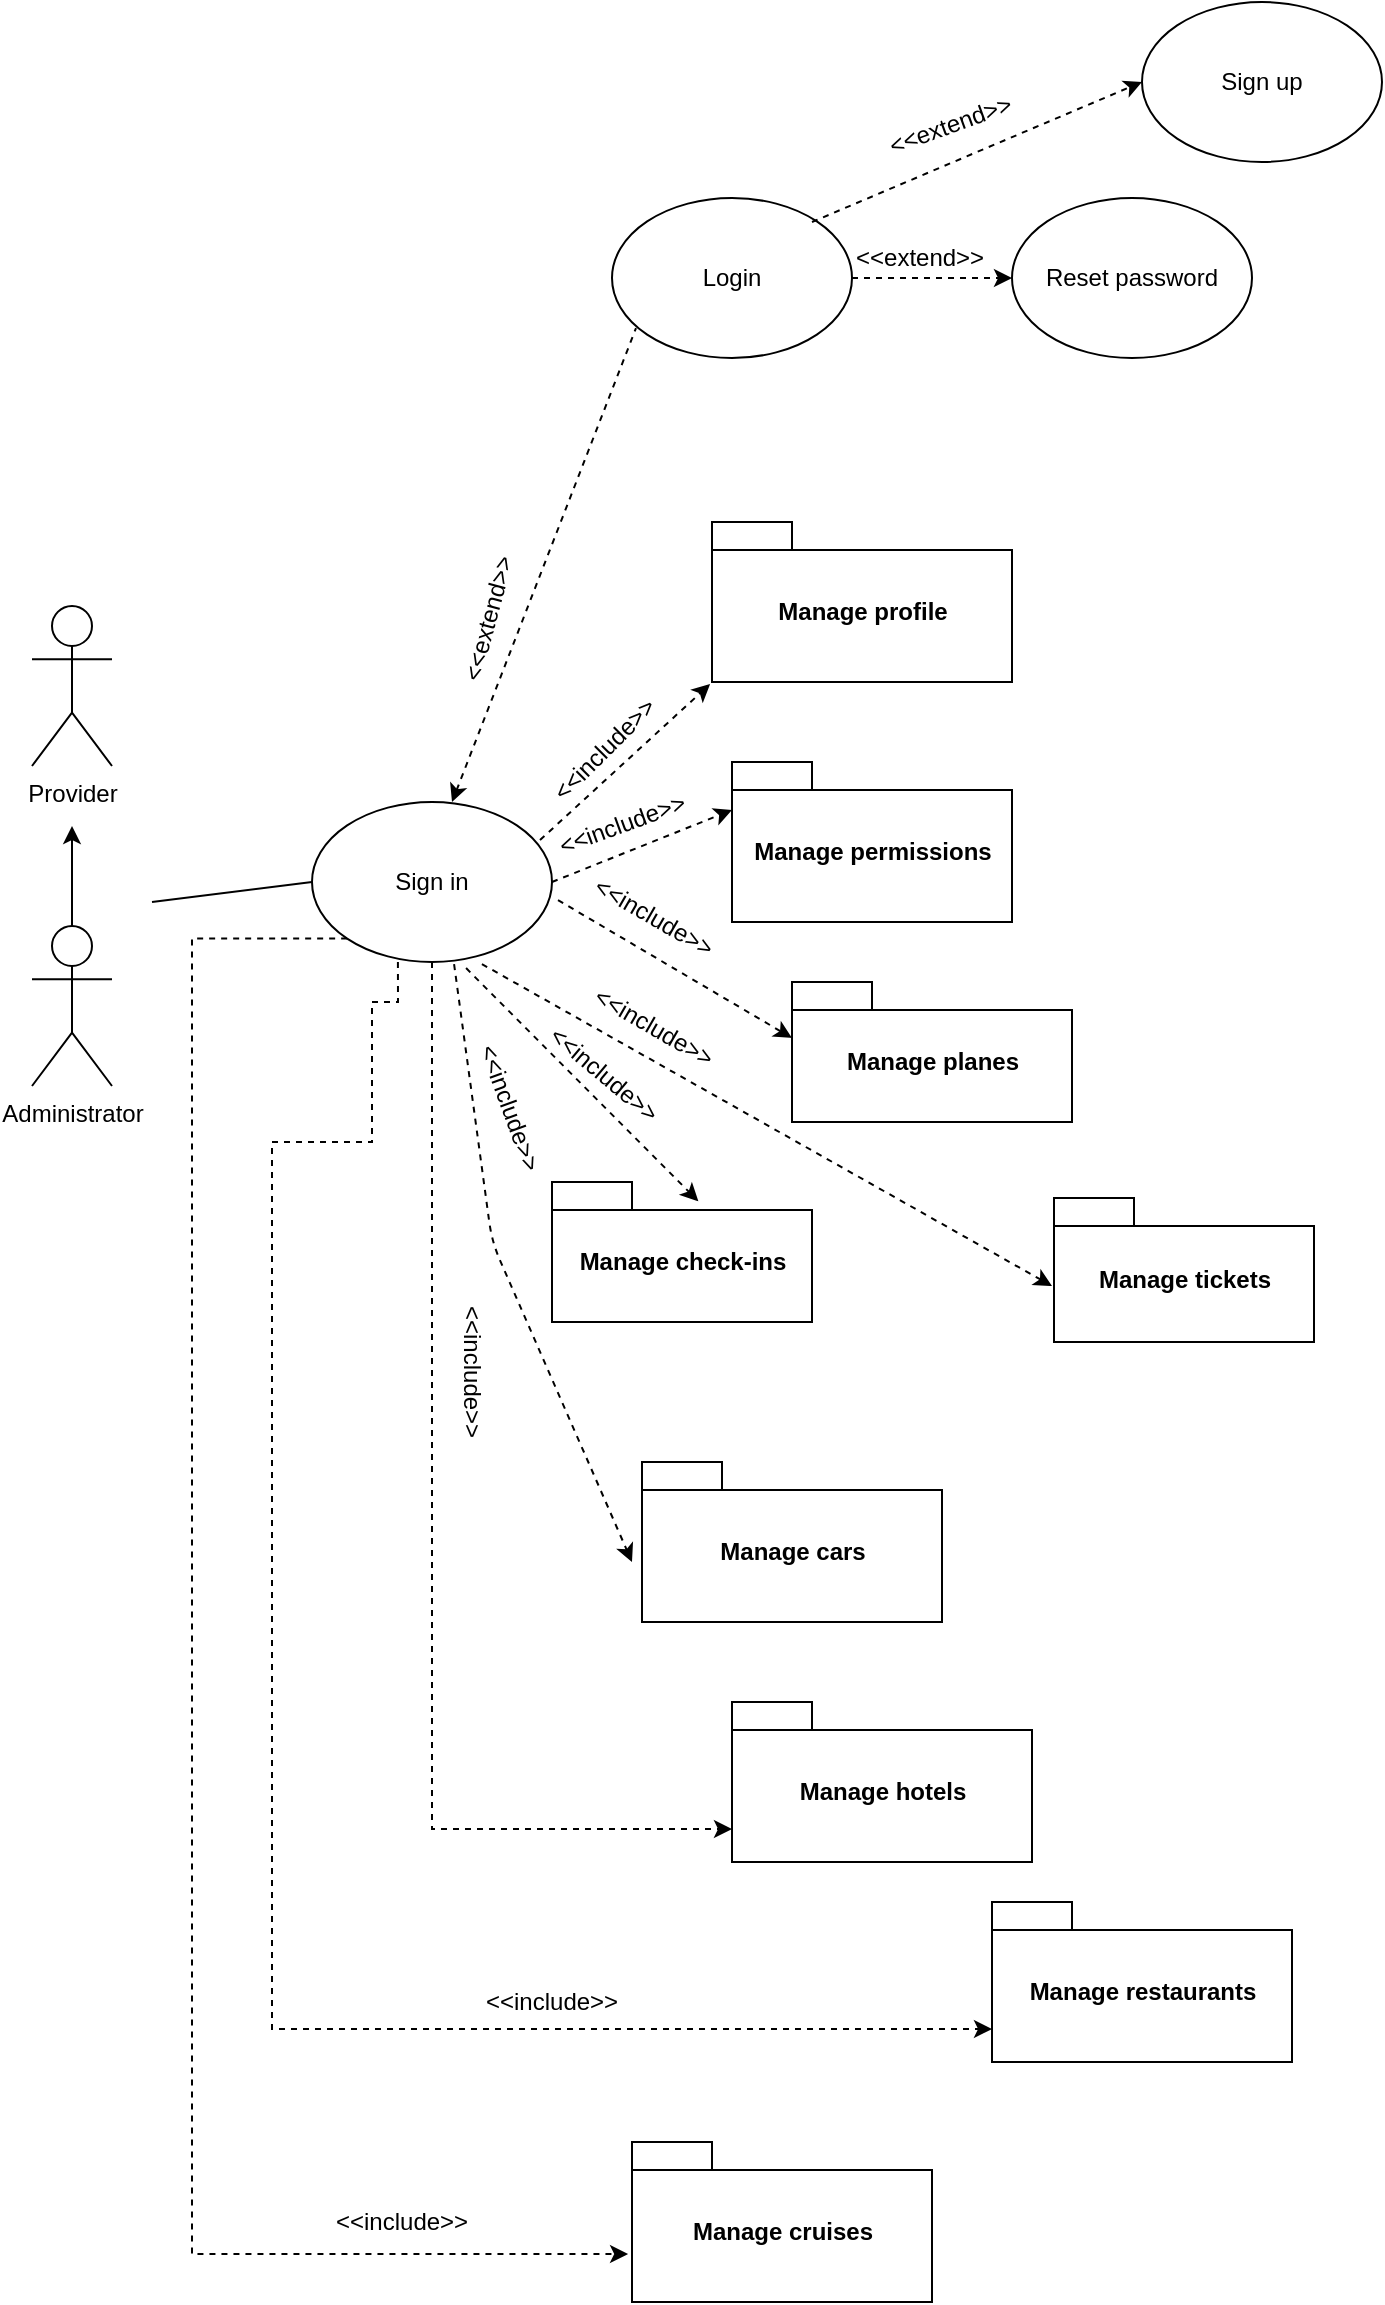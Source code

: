 <mxfile pages="1" version="11.2.4" type="github"><diagram id="G5BfJJ3UBU5xkfkffjsj" name="Use cases"><mxGraphModel dx="828" dy="453" grid="1" gridSize="10" guides="1" tooltips="1" connect="1" arrows="1" fold="1" page="1" pageScale="1" pageWidth="850" pageHeight="1100" math="0" shadow="0"><root><mxCell id="0"/><mxCell id="1" parent="0"/><mxCell id="rUBryGCzpxsMdL4ArZMd-3" value="Provider" style="shape=umlActor;verticalLabelPosition=bottom;labelBackgroundColor=#ffffff;verticalAlign=top;html=1;outlineConnect=0;" parent="1" vertex="1"><mxGeometry x="110" y="322" width="40" height="80" as="geometry"/></mxCell><mxCell id="rUBryGCzpxsMdL4ArZMd-7" value="Administrator" style="shape=umlActor;verticalLabelPosition=bottom;labelBackgroundColor=#ffffff;verticalAlign=top;html=1;outlineConnect=0;" parent="1" vertex="1"><mxGeometry x="110" y="482" width="40" height="80" as="geometry"/></mxCell><mxCell id="rUBryGCzpxsMdL4ArZMd-2" value="" style="endArrow=none;html=1;entryX=0;entryY=0.5;entryDx=0;entryDy=0;" parent="1" target="rUBryGCzpxsMdL4ArZMd-12" edge="1"><mxGeometry width="50" height="50" relative="1" as="geometry"><mxPoint x="170" y="470" as="sourcePoint"/><mxPoint x="240" y="140" as="targetPoint"/></mxGeometry></mxCell><mxCell id="rUBryGCzpxsMdL4ArZMd-10" value="" style="endArrow=classic;html=1;exitX=0.5;exitY=0;exitDx=0;exitDy=0;exitPerimeter=0;" parent="1" source="rUBryGCzpxsMdL4ArZMd-7" edge="1"><mxGeometry width="50" height="50" relative="1" as="geometry"><mxPoint x="128" y="482" as="sourcePoint"/><mxPoint x="130" y="432" as="targetPoint"/></mxGeometry></mxCell><mxCell id="rUBryGCzpxsMdL4ArZMd-119" style="edgeStyle=orthogonalEdgeStyle;rounded=0;orthogonalLoop=1;jettySize=auto;html=1;exitX=0.5;exitY=1;exitDx=0;exitDy=0;entryX=0;entryY=0;entryDx=0;entryDy=63.5;entryPerimeter=0;dashed=1;startArrow=none;startFill=0;endArrow=classic;endFill=1;" parent="1" source="rUBryGCzpxsMdL4ArZMd-12" target="rUBryGCzpxsMdL4ArZMd-118" edge="1"><mxGeometry relative="1" as="geometry"/></mxCell><mxCell id="rUBryGCzpxsMdL4ArZMd-122" style="edgeStyle=orthogonalEdgeStyle;rounded=0;orthogonalLoop=1;jettySize=auto;html=1;exitX=0.358;exitY=1;exitDx=0;exitDy=0;entryX=0;entryY=0;entryDx=0;entryDy=63.5;entryPerimeter=0;dashed=1;startArrow=none;startFill=0;endArrow=classic;endFill=1;exitPerimeter=0;" parent="1" source="rUBryGCzpxsMdL4ArZMd-12" target="rUBryGCzpxsMdL4ArZMd-121" edge="1"><mxGeometry relative="1" as="geometry"><Array as="points"><mxPoint x="293" y="520"/><mxPoint x="280" y="520"/><mxPoint x="280" y="590"/><mxPoint x="230" y="590"/><mxPoint x="230" y="1034"/></Array></mxGeometry></mxCell><mxCell id="rUBryGCzpxsMdL4ArZMd-125" style="edgeStyle=orthogonalEdgeStyle;rounded=0;orthogonalLoop=1;jettySize=auto;html=1;exitX=0;exitY=1;exitDx=0;exitDy=0;entryX=-0.013;entryY=0.7;entryDx=0;entryDy=0;entryPerimeter=0;dashed=1;startArrow=none;startFill=0;endArrow=classic;endFill=1;" parent="1" source="rUBryGCzpxsMdL4ArZMd-12" target="rUBryGCzpxsMdL4ArZMd-124" edge="1"><mxGeometry relative="1" as="geometry"><Array as="points"><mxPoint x="190" y="488"/><mxPoint x="190" y="1146"/></Array></mxGeometry></mxCell><mxCell id="rUBryGCzpxsMdL4ArZMd-12" value="Sign in" style="ellipse;whiteSpace=wrap;html=1;" parent="1" vertex="1"><mxGeometry x="250" y="420" width="120" height="80" as="geometry"/></mxCell><mxCell id="rUBryGCzpxsMdL4ArZMd-31" value="" style="edgeStyle=orthogonalEdgeStyle;rounded=0;orthogonalLoop=1;jettySize=auto;html=1;dashed=1;startArrow=classic;startFill=1;endArrow=none;endFill=0;" parent="1" edge="1"><mxGeometry relative="1" as="geometry"><mxPoint x="560" y="560" as="sourcePoint"/></mxGeometry></mxCell><mxCell id="rUBryGCzpxsMdL4ArZMd-39" value="" style="edgeStyle=orthogonalEdgeStyle;rounded=0;orthogonalLoop=1;jettySize=auto;html=1;dashed=1;startArrow=classic;startFill=1;endArrow=none;endFill=0;" parent="1" edge="1"><mxGeometry relative="1" as="geometry"><mxPoint x="570" y="350" as="sourcePoint"/></mxGeometry></mxCell><mxCell id="rUBryGCzpxsMdL4ArZMd-13" value="" style="endArrow=none;html=1;dashed=1;startArrow=classic;startFill=1;endFill=0;entryX=0.1;entryY=0.813;entryDx=0;entryDy=0;entryPerimeter=0;" parent="1" target="rUBryGCzpxsMdL4ArZMd-15" edge="1"><mxGeometry width="50" height="50" relative="1" as="geometry"><mxPoint x="320" y="420" as="sourcePoint"/><mxPoint x="400" y="170" as="targetPoint"/></mxGeometry></mxCell><mxCell id="rUBryGCzpxsMdL4ArZMd-14" value="&amp;lt;&amp;lt;extend&amp;gt;&amp;gt;" style="text;html=1;resizable=0;points=[];autosize=1;align=left;verticalAlign=top;spacingTop=-4;rotation=-75;" parent="1" vertex="1"><mxGeometry x="300" y="312" width="80" height="20" as="geometry"/></mxCell><mxCell id="f_mZc73S4WkkcnUh4qlW-2" value="" style="edgeStyle=orthogonalEdgeStyle;rounded=0;orthogonalLoop=1;jettySize=auto;html=1;dashed=1;" parent="1" source="rUBryGCzpxsMdL4ArZMd-15" target="f_mZc73S4WkkcnUh4qlW-1" edge="1"><mxGeometry relative="1" as="geometry"/></mxCell><mxCell id="rUBryGCzpxsMdL4ArZMd-15" value="Login" style="ellipse;whiteSpace=wrap;html=1;" parent="1" vertex="1"><mxGeometry x="400" y="118" width="120" height="80" as="geometry"/></mxCell><mxCell id="f_mZc73S4WkkcnUh4qlW-1" value="Reset password" style="ellipse;whiteSpace=wrap;html=1;" parent="1" vertex="1"><mxGeometry x="600" y="118" width="120" height="80" as="geometry"/></mxCell><mxCell id="rUBryGCzpxsMdL4ArZMd-18" value="" style="endArrow=classic;html=1;dashed=1;entryX=-0.008;entryY=0.638;entryDx=0;entryDy=0;entryPerimeter=0;exitX=0.95;exitY=0.238;exitDx=0;exitDy=0;exitPerimeter=0;" parent="1" source="rUBryGCzpxsMdL4ArZMd-12" edge="1"><mxGeometry width="50" height="50" relative="1" as="geometry"><mxPoint x="370" y="430" as="sourcePoint"/><mxPoint x="449.04" y="361.04" as="targetPoint"/></mxGeometry></mxCell><mxCell id="rUBryGCzpxsMdL4ArZMd-19" value="&amp;lt;&amp;lt;include&amp;gt;&amp;gt;" style="text;html=1;resizable=0;points=[];autosize=1;align=left;verticalAlign=top;spacingTop=-4;rotation=-45;" parent="1" vertex="1"><mxGeometry x="360" y="380" width="80" height="20" as="geometry"/></mxCell><mxCell id="rUBryGCzpxsMdL4ArZMd-41" value="" style="endArrow=classic;html=1;dashed=1;entryX=0;entryY=0.3;entryDx=0;entryDy=0;entryPerimeter=0;exitX=1;exitY=0.5;exitDx=0;exitDy=0;" parent="1" source="rUBryGCzpxsMdL4ArZMd-12" target="rUBryGCzpxsMdL4ArZMd-102" edge="1"><mxGeometry width="50" height="50" relative="1" as="geometry"><mxPoint x="360" y="490" as="sourcePoint"/><mxPoint x="437" y="549.04" as="targetPoint"/></mxGeometry></mxCell><mxCell id="rUBryGCzpxsMdL4ArZMd-101" value="Manage profile" style="shape=folder;fontStyle=1;spacingTop=10;tabWidth=40;tabHeight=14;tabPosition=left;html=1;" parent="1" vertex="1"><mxGeometry x="450" y="280" width="150" height="80" as="geometry"/></mxCell><mxCell id="rUBryGCzpxsMdL4ArZMd-102" value="Manage permissions" style="shape=folder;fontStyle=1;spacingTop=10;tabWidth=40;tabHeight=14;tabPosition=left;html=1;" parent="1" vertex="1"><mxGeometry x="460" y="400" width="140" height="80" as="geometry"/></mxCell><mxCell id="rUBryGCzpxsMdL4ArZMd-103" value="Manage planes" style="shape=folder;fontStyle=1;spacingTop=10;tabWidth=40;tabHeight=14;tabPosition=left;html=1;" parent="1" vertex="1"><mxGeometry x="490" y="510" width="140" height="70" as="geometry"/></mxCell><mxCell id="rUBryGCzpxsMdL4ArZMd-106" value="&amp;lt;&amp;lt;include&amp;gt;&amp;gt;" style="text;html=1;resizable=0;points=[];autosize=1;align=left;verticalAlign=top;spacingTop=-4;rotation=-20;" parent="1" vertex="1"><mxGeometry x="370" y="420" width="80" height="20" as="geometry"/></mxCell><mxCell id="rUBryGCzpxsMdL4ArZMd-107" value="" style="endArrow=classic;html=1;dashed=1;entryX=0;entryY=0;entryDx=0;entryDy=28;entryPerimeter=0;exitX=1.025;exitY=0.613;exitDx=0;exitDy=0;exitPerimeter=0;" parent="1" source="rUBryGCzpxsMdL4ArZMd-12" target="rUBryGCzpxsMdL4ArZMd-103" edge="1"><mxGeometry width="50" height="50" relative="1" as="geometry"><mxPoint x="380" y="470" as="sourcePoint"/><mxPoint x="470" y="434" as="targetPoint"/></mxGeometry></mxCell><mxCell id="rUBryGCzpxsMdL4ArZMd-108" value="&amp;lt;&amp;lt;include&amp;gt;&amp;gt;" style="text;html=1;resizable=0;points=[];autosize=1;align=left;verticalAlign=top;spacingTop=-4;rotation=30;" parent="1" vertex="1"><mxGeometry x="385" y="470" width="80" height="20" as="geometry"/></mxCell><mxCell id="rUBryGCzpxsMdL4ArZMd-109" value="Manage tickets" style="shape=folder;fontStyle=1;spacingTop=10;tabWidth=40;tabHeight=14;tabPosition=left;html=1;" parent="1" vertex="1"><mxGeometry x="621" y="618" width="130" height="72" as="geometry"/></mxCell><mxCell id="rUBryGCzpxsMdL4ArZMd-110" value="" style="endArrow=classic;html=1;dashed=1;exitX=0.708;exitY=1.013;exitDx=0;exitDy=0;exitPerimeter=0;" parent="1" source="rUBryGCzpxsMdL4ArZMd-12" edge="1"><mxGeometry width="50" height="50" relative="1" as="geometry"><mxPoint x="330" y="590" as="sourcePoint"/><mxPoint x="620" y="662" as="targetPoint"/></mxGeometry></mxCell><mxCell id="rUBryGCzpxsMdL4ArZMd-111" value="&amp;lt;&amp;lt;include&amp;gt;&amp;gt;" style="text;html=1;resizable=0;points=[];autosize=1;align=left;verticalAlign=top;spacingTop=-4;rotation=30;" parent="1" vertex="1"><mxGeometry x="385" y="525" width="80" height="20" as="geometry"/></mxCell><mxCell id="rUBryGCzpxsMdL4ArZMd-112" value="Manage check-ins" style="shape=folder;fontStyle=1;spacingTop=10;tabWidth=40;tabHeight=14;tabPosition=left;html=1;" parent="1" vertex="1"><mxGeometry x="370" y="610" width="130" height="70" as="geometry"/></mxCell><mxCell id="rUBryGCzpxsMdL4ArZMd-113" value="" style="endArrow=classic;html=1;dashed=1;entryX=0.563;entryY=0.138;entryDx=0;entryDy=0;entryPerimeter=0;exitX=0.642;exitY=1.038;exitDx=0;exitDy=0;exitPerimeter=0;" parent="1" source="rUBryGCzpxsMdL4ArZMd-12" target="rUBryGCzpxsMdL4ArZMd-112" edge="1"><mxGeometry width="50" height="50" relative="1" as="geometry"><mxPoint x="293" y="525.04" as="sourcePoint"/><mxPoint x="410" y="594" as="targetPoint"/></mxGeometry></mxCell><mxCell id="rUBryGCzpxsMdL4ArZMd-114" value="&amp;lt;&amp;lt;include&amp;gt;&amp;gt;" style="text;html=1;resizable=0;points=[];autosize=1;align=left;verticalAlign=top;spacingTop=-4;rotation=40;" parent="1" vertex="1"><mxGeometry x="360" y="550" width="80" height="20" as="geometry"/></mxCell><mxCell id="rUBryGCzpxsMdL4ArZMd-115" value="Manage cars" style="shape=folder;fontStyle=1;spacingTop=10;tabWidth=40;tabHeight=14;tabPosition=left;html=1;" parent="1" vertex="1"><mxGeometry x="415" y="750" width="150" height="80" as="geometry"/></mxCell><mxCell id="rUBryGCzpxsMdL4ArZMd-116" value="" style="endArrow=classic;html=1;dashed=1;exitX=0.592;exitY=1.013;exitDx=0;exitDy=0;exitPerimeter=0;" parent="1" source="rUBryGCzpxsMdL4ArZMd-12" edge="1"><mxGeometry width="50" height="50" relative="1" as="geometry"><mxPoint x="337.04" y="513.04" as="sourcePoint"/><mxPoint x="410" y="800" as="targetPoint"/><Array as="points"><mxPoint x="340" y="640"/></Array></mxGeometry></mxCell><mxCell id="rUBryGCzpxsMdL4ArZMd-117" value="&amp;lt;&amp;lt;include&amp;gt;&amp;gt;" style="text;html=1;resizable=0;points=[];autosize=1;align=left;verticalAlign=top;spacingTop=-4;rotation=70;" parent="1" vertex="1"><mxGeometry x="310" y="567.5" width="80" height="20" as="geometry"/></mxCell><mxCell id="rUBryGCzpxsMdL4ArZMd-118" value="Manage hotels" style="shape=folder;fontStyle=1;spacingTop=10;tabWidth=40;tabHeight=14;tabPosition=left;html=1;" parent="1" vertex="1"><mxGeometry x="460" y="870" width="150" height="80" as="geometry"/></mxCell><mxCell id="rUBryGCzpxsMdL4ArZMd-120" value="&amp;lt;&amp;lt;include&amp;gt;&amp;gt;" style="text;html=1;resizable=0;points=[];autosize=1;align=left;verticalAlign=top;spacingTop=-4;rotation=90;" parent="1" vertex="1"><mxGeometry x="290" y="700" width="80" height="20" as="geometry"/></mxCell><mxCell id="rUBryGCzpxsMdL4ArZMd-121" value="Manage restaurants" style="shape=folder;fontStyle=1;spacingTop=10;tabWidth=40;tabHeight=14;tabPosition=left;html=1;" parent="1" vertex="1"><mxGeometry x="590" y="970" width="150" height="80" as="geometry"/></mxCell><mxCell id="rUBryGCzpxsMdL4ArZMd-123" value="&amp;lt;&amp;lt;include&amp;gt;&amp;gt;" style="text;html=1;resizable=0;points=[];autosize=1;align=left;verticalAlign=top;spacingTop=-4;rotation=0;" parent="1" vertex="1"><mxGeometry x="335" y="1010" width="80" height="20" as="geometry"/></mxCell><mxCell id="rUBryGCzpxsMdL4ArZMd-124" value="Manage cruises" style="shape=folder;fontStyle=1;spacingTop=10;tabWidth=40;tabHeight=14;tabPosition=left;html=1;" parent="1" vertex="1"><mxGeometry x="410" y="1090" width="150" height="80" as="geometry"/></mxCell><mxCell id="rUBryGCzpxsMdL4ArZMd-126" value="&amp;lt;&amp;lt;include&amp;gt;&amp;gt;" style="text;html=1;resizable=0;points=[];autosize=1;align=left;verticalAlign=top;spacingTop=-4;rotation=0;" parent="1" vertex="1"><mxGeometry x="260" y="1120" width="80" height="20" as="geometry"/></mxCell><mxCell id="Rn5yFxQaScQIi_nvlKMw-1" value="&amp;lt;&amp;lt;extend&amp;gt;&amp;gt;" style="text;html=1;resizable=0;points=[];autosize=1;align=left;verticalAlign=top;spacingTop=-4;rotation=0;" parent="1" vertex="1"><mxGeometry x="520" y="138" width="80" height="20" as="geometry"/></mxCell><mxCell id="632lUAjd71xIOa-3HblC-1" value="Sign up" style="ellipse;whiteSpace=wrap;html=1;" vertex="1" parent="1"><mxGeometry x="665" y="20" width="120" height="80" as="geometry"/></mxCell><mxCell id="632lUAjd71xIOa-3HblC-2" value="" style="endArrow=classic;html=1;entryX=0;entryY=0.5;entryDx=0;entryDy=0;dashed=1;" edge="1" parent="1" target="632lUAjd71xIOa-3HblC-1"><mxGeometry width="50" height="50" relative="1" as="geometry"><mxPoint x="500" y="130" as="sourcePoint"/><mxPoint x="550" y="80" as="targetPoint"/></mxGeometry></mxCell><mxCell id="632lUAjd71xIOa-3HblC-3" value="&amp;lt;&amp;lt;extend&amp;gt;&amp;gt;" style="text;html=1;resizable=0;points=[];autosize=1;align=left;verticalAlign=top;spacingTop=-4;rotation=-20;" vertex="1" parent="1"><mxGeometry x="535" y="70" width="80" height="20" as="geometry"/></mxCell></root></mxGraphModel></diagram></mxfile>